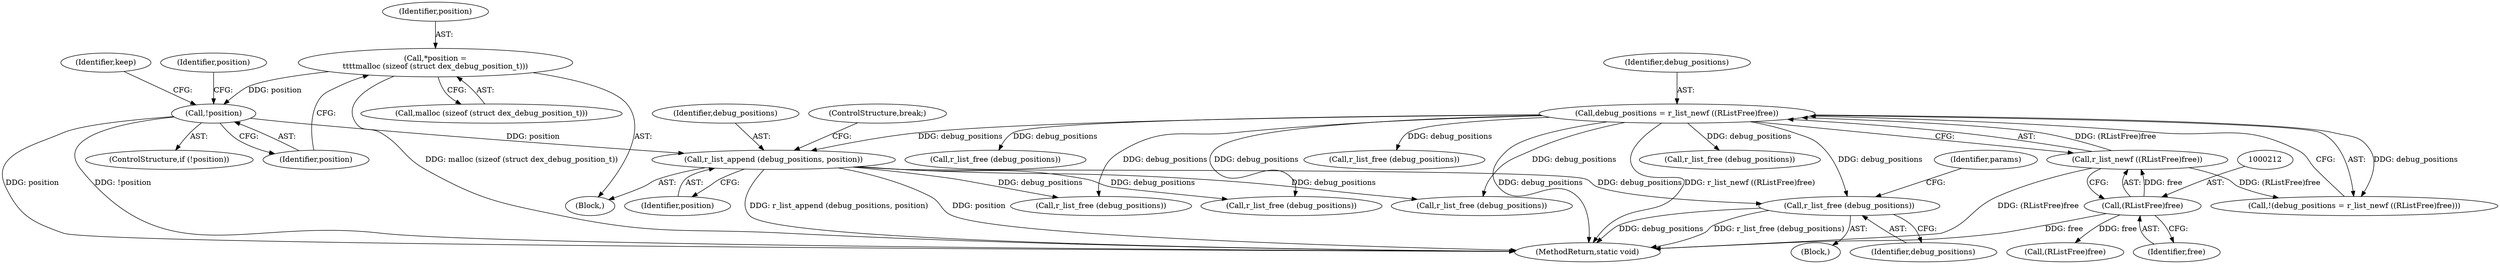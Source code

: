digraph "0_radare2_ad55822430a03fe075221b543efb434567e9e431@API" {
"1000665" [label="(Call,r_list_free (debug_positions))"];
"1000208" [label="(Call,debug_positions = r_list_newf ((RListFree)free))"];
"1000210" [label="(Call,r_list_newf ((RListFree)free))"];
"1000211" [label="(Call,(RListFree)free)"];
"1000985" [label="(Call,r_list_append (debug_positions, position))"];
"1000963" [label="(Call,!position)"];
"1000957" [label="(Call,*position =\n\t\t\t\tmalloc (sizeof (struct dex_debug_position_t)))"];
"1000209" [label="(Identifier,debug_positions)"];
"1000985" [label="(Call,r_list_append (debug_positions, position))"];
"1000289" [label="(Call,r_list_free (debug_positions))"];
"1000668" [label="(Identifier,params)"];
"1000967" [label="(Identifier,keep)"];
"1000210" [label="(Call,r_list_newf ((RListFree)free))"];
"1001179" [label="(Call,r_list_free (debug_positions))"];
"1000959" [label="(Call,malloc (sizeof (struct dex_debug_position_t)))"];
"1000963" [label="(Call,!position)"];
"1000958" [label="(Identifier,position)"];
"1000489" [label="(Call,r_list_free (debug_positions))"];
"1000315" [label="(Call,r_list_free (debug_positions))"];
"1000211" [label="(Call,(RListFree)free)"];
"1000986" [label="(Identifier,debug_positions)"];
"1000666" [label="(Identifier,debug_positions)"];
"1000936" [label="(Block,)"];
"1000987" [label="(Identifier,position)"];
"1000962" [label="(ControlStructure,if (!position))"];
"1000213" [label="(Identifier,free)"];
"1000964" [label="(Identifier,position)"];
"1000221" [label="(Call,(RListFree)free)"];
"1000988" [label="(ControlStructure,break;)"];
"1001185" [label="(MethodReturn,static void)"];
"1000665" [label="(Call,r_list_free (debug_positions))"];
"1000225" [label="(Call,r_list_free (debug_positions))"];
"1000664" [label="(Block,)"];
"1000208" [label="(Call,debug_positions = r_list_newf ((RListFree)free))"];
"1000972" [label="(Identifier,position)"];
"1000957" [label="(Call,*position =\n\t\t\t\tmalloc (sizeof (struct dex_debug_position_t)))"];
"1001041" [label="(Call,r_list_free (debug_positions))"];
"1000207" [label="(Call,!(debug_positions = r_list_newf ((RListFree)free)))"];
"1000665" -> "1000664"  [label="AST: "];
"1000665" -> "1000666"  [label="CFG: "];
"1000666" -> "1000665"  [label="AST: "];
"1000668" -> "1000665"  [label="CFG: "];
"1000665" -> "1001185"  [label="DDG: debug_positions"];
"1000665" -> "1001185"  [label="DDG: r_list_free (debug_positions)"];
"1000208" -> "1000665"  [label="DDG: debug_positions"];
"1000985" -> "1000665"  [label="DDG: debug_positions"];
"1000208" -> "1000207"  [label="AST: "];
"1000208" -> "1000210"  [label="CFG: "];
"1000209" -> "1000208"  [label="AST: "];
"1000210" -> "1000208"  [label="AST: "];
"1000207" -> "1000208"  [label="CFG: "];
"1000208" -> "1001185"  [label="DDG: debug_positions"];
"1000208" -> "1001185"  [label="DDG: r_list_newf ((RListFree)free)"];
"1000208" -> "1000207"  [label="DDG: debug_positions"];
"1000210" -> "1000208"  [label="DDG: (RListFree)free"];
"1000208" -> "1000225"  [label="DDG: debug_positions"];
"1000208" -> "1000289"  [label="DDG: debug_positions"];
"1000208" -> "1000315"  [label="DDG: debug_positions"];
"1000208" -> "1000489"  [label="DDG: debug_positions"];
"1000208" -> "1000985"  [label="DDG: debug_positions"];
"1000208" -> "1001041"  [label="DDG: debug_positions"];
"1000208" -> "1001179"  [label="DDG: debug_positions"];
"1000210" -> "1000211"  [label="CFG: "];
"1000211" -> "1000210"  [label="AST: "];
"1000210" -> "1001185"  [label="DDG: (RListFree)free"];
"1000210" -> "1000207"  [label="DDG: (RListFree)free"];
"1000211" -> "1000210"  [label="DDG: free"];
"1000211" -> "1000213"  [label="CFG: "];
"1000212" -> "1000211"  [label="AST: "];
"1000213" -> "1000211"  [label="AST: "];
"1000211" -> "1001185"  [label="DDG: free"];
"1000211" -> "1000221"  [label="DDG: free"];
"1000985" -> "1000936"  [label="AST: "];
"1000985" -> "1000987"  [label="CFG: "];
"1000986" -> "1000985"  [label="AST: "];
"1000987" -> "1000985"  [label="AST: "];
"1000988" -> "1000985"  [label="CFG: "];
"1000985" -> "1001185"  [label="DDG: position"];
"1000985" -> "1001185"  [label="DDG: r_list_append (debug_positions, position)"];
"1000985" -> "1000489"  [label="DDG: debug_positions"];
"1000963" -> "1000985"  [label="DDG: position"];
"1000985" -> "1001041"  [label="DDG: debug_positions"];
"1000985" -> "1001179"  [label="DDG: debug_positions"];
"1000963" -> "1000962"  [label="AST: "];
"1000963" -> "1000964"  [label="CFG: "];
"1000964" -> "1000963"  [label="AST: "];
"1000967" -> "1000963"  [label="CFG: "];
"1000972" -> "1000963"  [label="CFG: "];
"1000963" -> "1001185"  [label="DDG: position"];
"1000963" -> "1001185"  [label="DDG: !position"];
"1000957" -> "1000963"  [label="DDG: position"];
"1000957" -> "1000936"  [label="AST: "];
"1000957" -> "1000959"  [label="CFG: "];
"1000958" -> "1000957"  [label="AST: "];
"1000959" -> "1000957"  [label="AST: "];
"1000964" -> "1000957"  [label="CFG: "];
"1000957" -> "1001185"  [label="DDG: malloc (sizeof (struct dex_debug_position_t))"];
}
